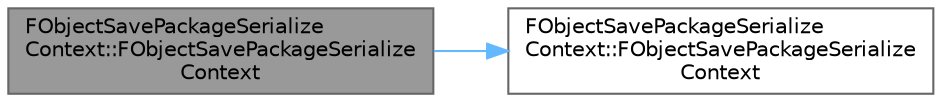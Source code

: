 digraph "FObjectSavePackageSerializeContext::FObjectSavePackageSerializeContext"
{
 // INTERACTIVE_SVG=YES
 // LATEX_PDF_SIZE
  bgcolor="transparent";
  edge [fontname=Helvetica,fontsize=10,labelfontname=Helvetica,labelfontsize=10];
  node [fontname=Helvetica,fontsize=10,shape=box,height=0.2,width=0.4];
  rankdir="LR";
  Node1 [id="Node000001",label="FObjectSavePackageSerialize\lContext::FObjectSavePackageSerialize\lContext",height=0.2,width=0.4,color="gray40", fillcolor="grey60", style="filled", fontcolor="black",tooltip=" "];
  Node1 -> Node2 [id="edge1_Node000001_Node000002",color="steelblue1",style="solid",tooltip=" "];
  Node2 [id="Node000002",label="FObjectSavePackageSerialize\lContext::FObjectSavePackageSerialize\lContext",height=0.2,width=0.4,color="grey40", fillcolor="white", style="filled",URL="$dc/df6/classFObjectSavePackageSerializeContext.html#a67a4d1a357e8540b2751b8dc7bb808ba",tooltip=" "];
}
